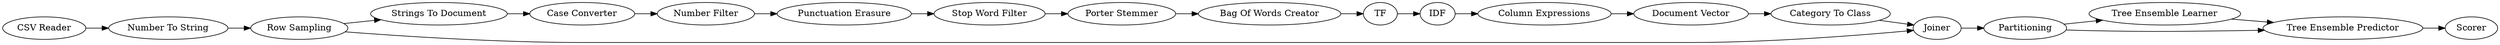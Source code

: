 digraph {
	1 [label="CSV Reader"]
	2 [label="Row Sampling"]
	3 [label="Number To String"]
	4 [label="Strings To Document"]
	5 [label="Number Filter"]
	6 [label="Punctuation Erasure"]
	7 [label="Stop Word Filter"]
	8 [label="Porter Stemmer"]
	10 [label="Case Converter"]
	11 [label="Bag Of Words Creator"]
	12 [label=TF]
	13 [label=IDF]
	14 [label="Column Expressions"]
	15 [label="Document Vector"]
	16 [label="Category To Class"]
	17 [label=Joiner]
	18 [label="Tree Ensemble Learner"]
	19 [label="Tree Ensemble Predictor"]
	20 [label=Partitioning]
	21 [label=Scorer]
	1 -> 3
	2 -> 4
	2 -> 17
	3 -> 2
	4 -> 10
	5 -> 6
	6 -> 7
	7 -> 8
	8 -> 11
	10 -> 5
	11 -> 12
	12 -> 13
	13 -> 14
	14 -> 15
	15 -> 16
	16 -> 17
	17 -> 20
	18 -> 19
	19 -> 21
	20 -> 18
	20 -> 19
	rankdir=LR
}
